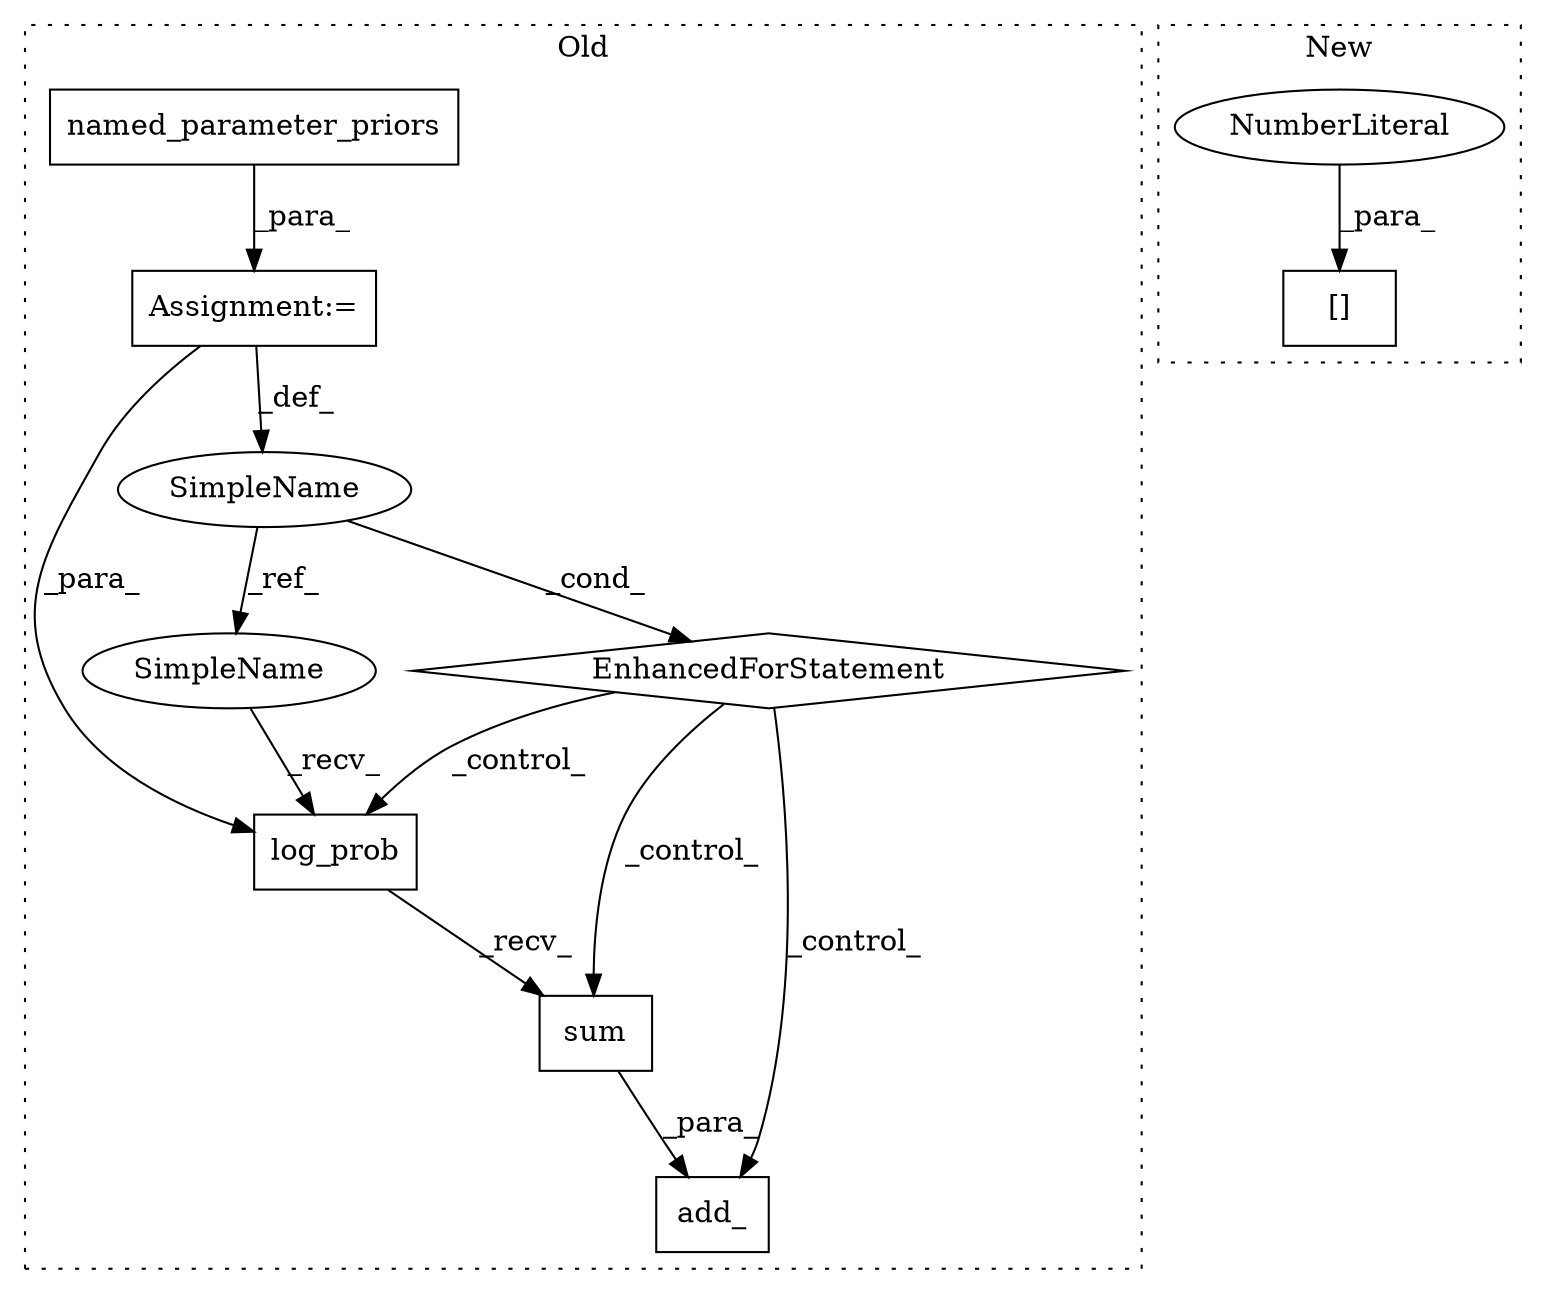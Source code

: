 digraph G {
subgraph cluster0 {
1 [label="log_prob" a="32" s="1670,1684" l="9,1" shape="box"];
4 [label="named_parameter_priors" a="32" s="1619" l="24" shape="box"];
5 [label="EnhancedForStatement" a="70" s="1517,1643" l="85,2" shape="diamond"];
6 [label="add_" a="32" s="1659,1710" l="5,1" shape="box"];
7 [label="sum" a="32" s="1686" l="5" shape="box"];
8 [label="SimpleName" a="42" s="1606" l="5" shape="ellipse"];
9 [label="Assignment:=" a="7" s="1517,1643" l="85,2" shape="box"];
10 [label="SimpleName" a="42" s="1664" l="5" shape="ellipse"];
label = "Old";
style="dotted";
}
subgraph cluster1 {
2 [label="[]" a="2" s="2051,2059" l="7,1" shape="box"];
3 [label="NumberLiteral" a="34" s="2058" l="1" shape="ellipse"];
label = "New";
style="dotted";
}
1 -> 7 [label="_recv_"];
3 -> 2 [label="_para_"];
4 -> 9 [label="_para_"];
5 -> 1 [label="_control_"];
5 -> 6 [label="_control_"];
5 -> 7 [label="_control_"];
7 -> 6 [label="_para_"];
8 -> 5 [label="_cond_"];
8 -> 10 [label="_ref_"];
9 -> 1 [label="_para_"];
9 -> 8 [label="_def_"];
10 -> 1 [label="_recv_"];
}